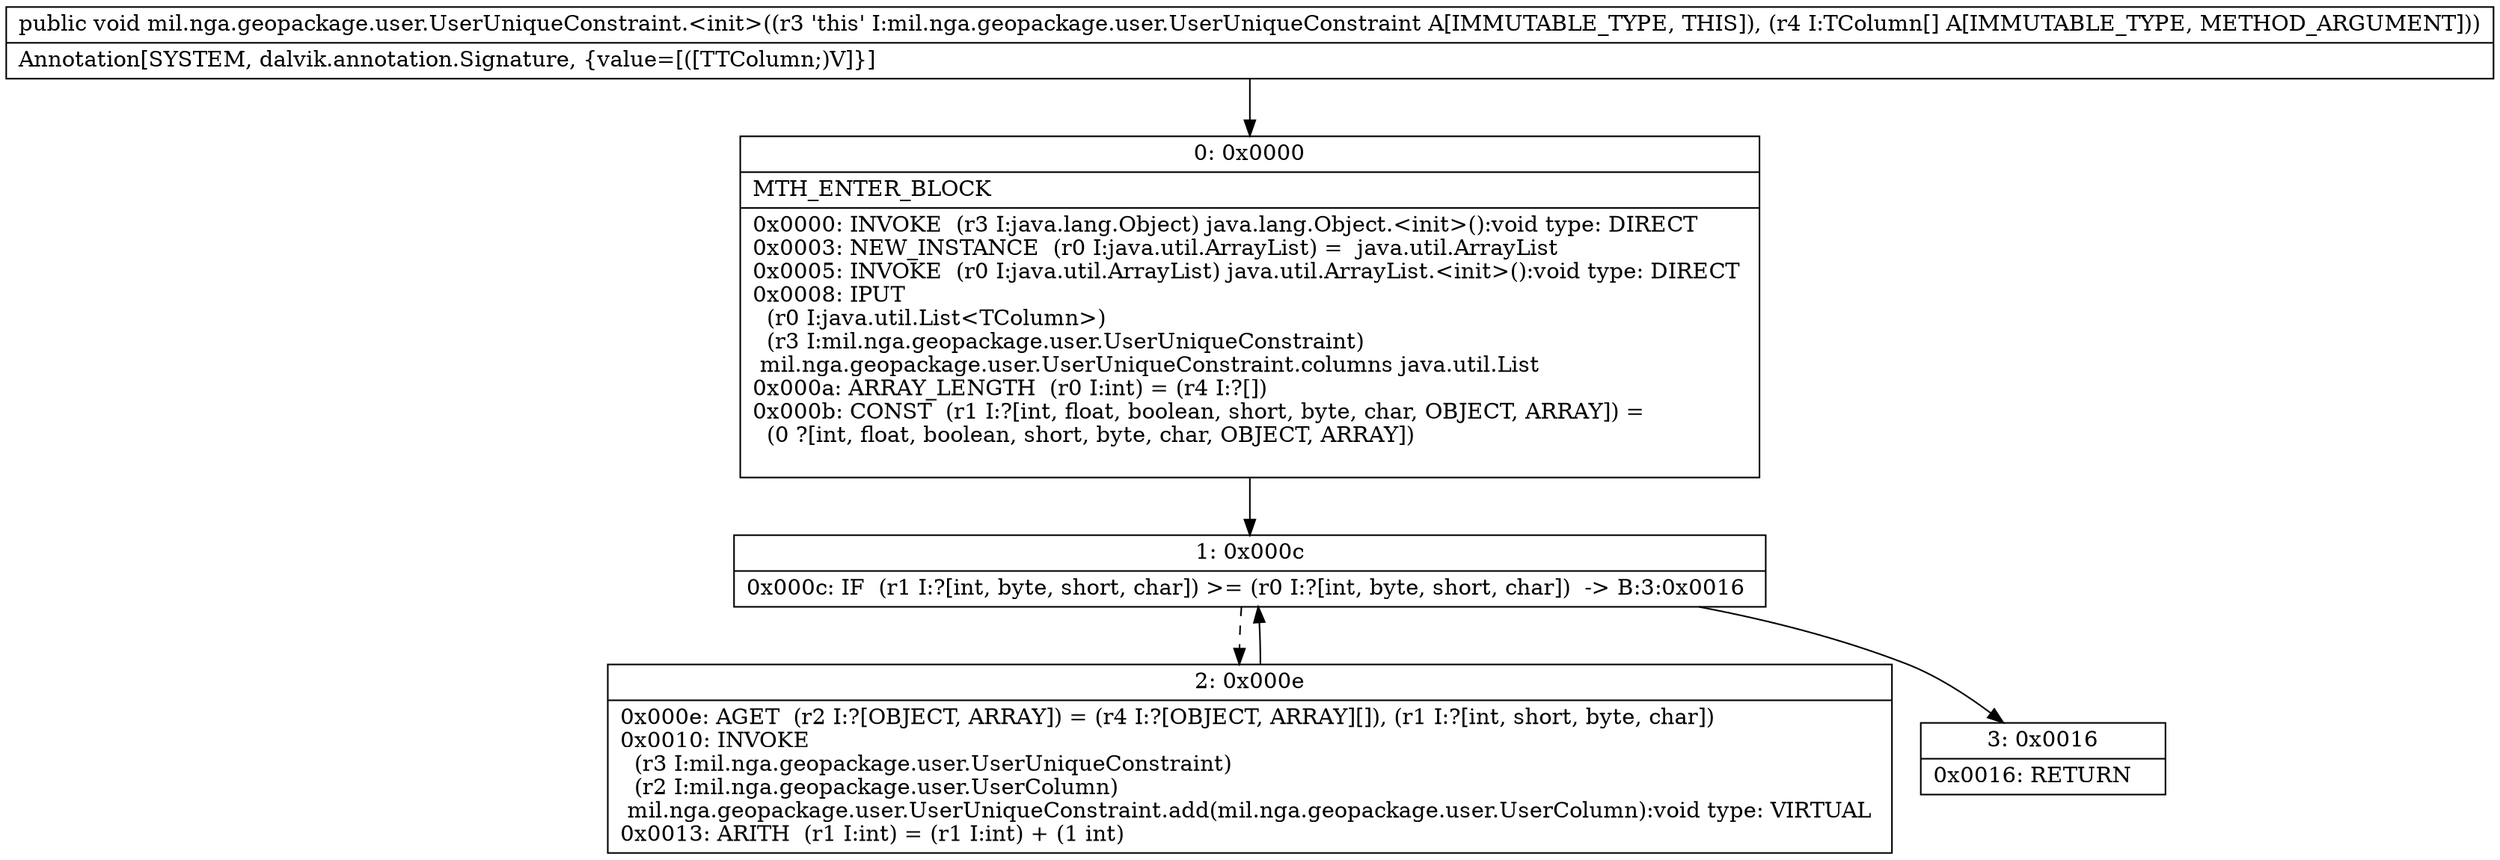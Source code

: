 digraph "CFG formil.nga.geopackage.user.UserUniqueConstraint.\<init\>([Lmil\/nga\/geopackage\/user\/UserColumn;)V" {
Node_0 [shape=record,label="{0\:\ 0x0000|MTH_ENTER_BLOCK\l|0x0000: INVOKE  (r3 I:java.lang.Object) java.lang.Object.\<init\>():void type: DIRECT \l0x0003: NEW_INSTANCE  (r0 I:java.util.ArrayList) =  java.util.ArrayList \l0x0005: INVOKE  (r0 I:java.util.ArrayList) java.util.ArrayList.\<init\>():void type: DIRECT \l0x0008: IPUT  \l  (r0 I:java.util.List\<TColumn\>)\l  (r3 I:mil.nga.geopackage.user.UserUniqueConstraint)\l mil.nga.geopackage.user.UserUniqueConstraint.columns java.util.List \l0x000a: ARRAY_LENGTH  (r0 I:int) = (r4 I:?[]) \l0x000b: CONST  (r1 I:?[int, float, boolean, short, byte, char, OBJECT, ARRAY]) = \l  (0 ?[int, float, boolean, short, byte, char, OBJECT, ARRAY])\l \l}"];
Node_1 [shape=record,label="{1\:\ 0x000c|0x000c: IF  (r1 I:?[int, byte, short, char]) \>= (r0 I:?[int, byte, short, char])  \-\> B:3:0x0016 \l}"];
Node_2 [shape=record,label="{2\:\ 0x000e|0x000e: AGET  (r2 I:?[OBJECT, ARRAY]) = (r4 I:?[OBJECT, ARRAY][]), (r1 I:?[int, short, byte, char]) \l0x0010: INVOKE  \l  (r3 I:mil.nga.geopackage.user.UserUniqueConstraint)\l  (r2 I:mil.nga.geopackage.user.UserColumn)\l mil.nga.geopackage.user.UserUniqueConstraint.add(mil.nga.geopackage.user.UserColumn):void type: VIRTUAL \l0x0013: ARITH  (r1 I:int) = (r1 I:int) + (1 int) \l}"];
Node_3 [shape=record,label="{3\:\ 0x0016|0x0016: RETURN   \l}"];
MethodNode[shape=record,label="{public void mil.nga.geopackage.user.UserUniqueConstraint.\<init\>((r3 'this' I:mil.nga.geopackage.user.UserUniqueConstraint A[IMMUTABLE_TYPE, THIS]), (r4 I:TColumn[] A[IMMUTABLE_TYPE, METHOD_ARGUMENT]))  | Annotation[SYSTEM, dalvik.annotation.Signature, \{value=[([TTColumn;)V]\}]\l}"];
MethodNode -> Node_0;
Node_0 -> Node_1;
Node_1 -> Node_2[style=dashed];
Node_1 -> Node_3;
Node_2 -> Node_1;
}

